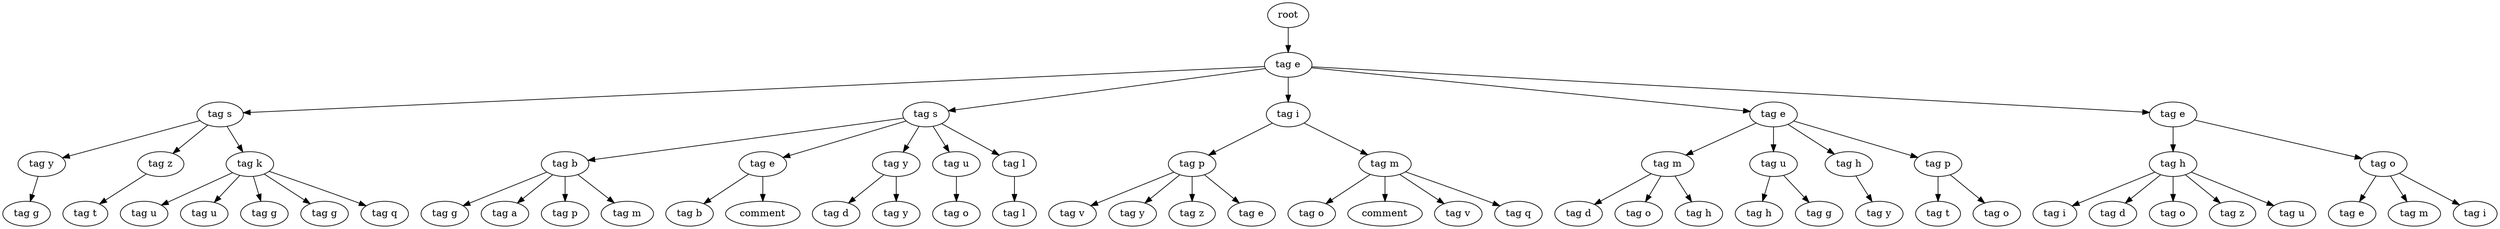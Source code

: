 digraph Tree{
0[label="root"];
0->00
00[label="tag e"];
00->000
000[label="tag s"];
000->0000
0000[label="tag y"];
0000->00000
00000[label="tag g"];
000->0001
0001[label="tag z"];
0001->00010
00010[label="tag t"];
000->0002
0002[label="tag k"];
0002->00020
00020[label="tag u"];
0002->00021
00021[label="tag u"];
0002->00022
00022[label="tag g"];
0002->00023
00023[label="tag g"];
0002->00024
00024[label="tag q"];
00->001
001[label="tag s"];
001->0010
0010[label="tag b"];
0010->00100
00100[label="tag g"];
0010->00101
00101[label="tag a"];
0010->00102
00102[label="tag p"];
0010->00103
00103[label="tag m"];
001->0011
0011[label="tag e"];
0011->00110
00110[label="tag b"];
0011->00111
00111[label="comment"];
001->0012
0012[label="tag y"];
0012->00120
00120[label="tag d"];
0012->00121
00121[label="tag y"];
001->0013
0013[label="tag u"];
0013->00130
00130[label="tag o"];
001->0014
0014[label="tag l"];
0014->00140
00140[label="tag l"];
00->002
002[label="tag i"];
002->0020
0020[label="tag p"];
0020->00200
00200[label="tag v"];
0020->00201
00201[label="tag y"];
0020->00202
00202[label="tag z"];
0020->00203
00203[label="tag e"];
002->0021
0021[label="tag m"];
0021->00210
00210[label="tag o"];
0021->00211
00211[label="comment"];
0021->00212
00212[label="tag v"];
0021->00213
00213[label="tag q"];
00->003
003[label="tag e"];
003->0030
0030[label="tag m"];
0030->00300
00300[label="tag d"];
0030->00301
00301[label="tag o"];
0030->00302
00302[label="tag h"];
003->0031
0031[label="tag u"];
0031->00310
00310[label="tag h"];
0031->00311
00311[label="tag g"];
003->0032
0032[label="tag h"];
0032->00320
00320[label="tag y"];
003->0033
0033[label="tag p"];
0033->00330
00330[label="tag t"];
0033->00331
00331[label="tag o"];
00->004
004[label="tag e"];
004->0040
0040[label="tag h"];
0040->00400
00400[label="tag i"];
0040->00401
00401[label="tag d"];
0040->00402
00402[label="tag o"];
0040->00403
00403[label="tag z"];
0040->00404
00404[label="tag u"];
004->0041
0041[label="tag o"];
0041->00410
00410[label="tag e"];
0041->00411
00411[label="tag m"];
0041->00412
00412[label="tag i"];
}
